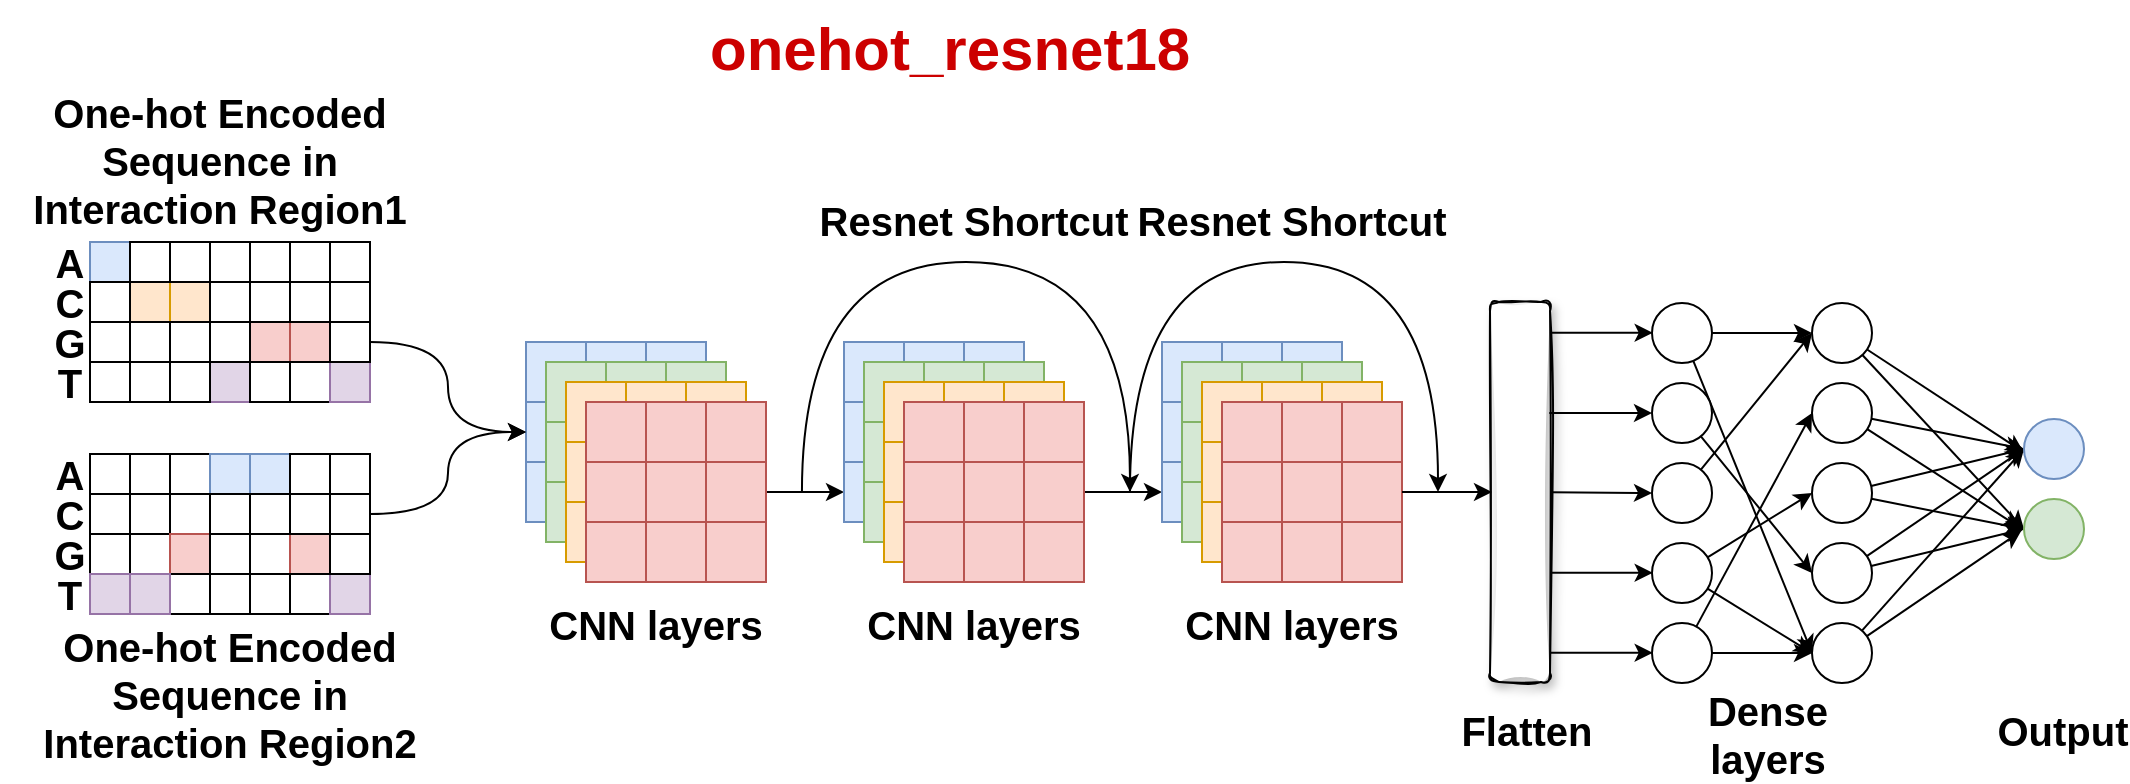 <mxfile version="14.8.5" type="github">
  <diagram id="KxuiyelQ4g_LW83yEsCo" name="Page-1">
    <mxGraphModel dx="2031" dy="1090" grid="1" gridSize="10" guides="1" tooltips="1" connect="1" arrows="1" fold="1" page="1" pageScale="1" pageWidth="4681" pageHeight="3300" math="0" shadow="0">
      <root>
        <mxCell id="0" />
        <mxCell id="1" parent="0" />
        <mxCell id="kqRgGIrwKwdqKhj7u-J3-432" value="&lt;div style=&quot;font-size: 20px;&quot;&gt;CNN layers&lt;/div&gt;" style="text;html=1;strokeColor=none;fillColor=none;align=center;verticalAlign=middle;whiteSpace=wrap;rounded=0;fontStyle=1;fontSize=20;" vertex="1" parent="1">
          <mxGeometry x="387.5" y="671.5" width="250" height="20" as="geometry" />
        </mxCell>
        <mxCell id="kqRgGIrwKwdqKhj7u-J3-433" value="" style="whiteSpace=wrap;html=1;aspect=fixed;fillColor=#dae8fc;strokeColor=#6c8ebf;fontStyle=1;fontSize=20;" vertex="1" parent="1">
          <mxGeometry x="448" y="541" width="30" height="30" as="geometry" />
        </mxCell>
        <mxCell id="kqRgGIrwKwdqKhj7u-J3-434" value="" style="whiteSpace=wrap;html=1;aspect=fixed;fillColor=#dae8fc;strokeColor=#6c8ebf;fontStyle=1;fontSize=20;" vertex="1" parent="1">
          <mxGeometry x="478" y="541" width="30" height="30" as="geometry" />
        </mxCell>
        <mxCell id="kqRgGIrwKwdqKhj7u-J3-435" value="" style="whiteSpace=wrap;html=1;aspect=fixed;fillColor=#dae8fc;strokeColor=#6c8ebf;fontStyle=1;fontSize=20;" vertex="1" parent="1">
          <mxGeometry x="508" y="541" width="30" height="30" as="geometry" />
        </mxCell>
        <mxCell id="kqRgGIrwKwdqKhj7u-J3-436" value="" style="whiteSpace=wrap;html=1;aspect=fixed;fillColor=#dae8fc;strokeColor=#6c8ebf;fontStyle=1;fontSize=20;" vertex="1" parent="1">
          <mxGeometry x="448" y="571" width="30" height="30" as="geometry" />
        </mxCell>
        <mxCell id="kqRgGIrwKwdqKhj7u-J3-437" value="" style="whiteSpace=wrap;html=1;aspect=fixed;fillColor=#dae8fc;strokeColor=#6c8ebf;fontStyle=1;fontSize=20;" vertex="1" parent="1">
          <mxGeometry x="478" y="571" width="30" height="30" as="geometry" />
        </mxCell>
        <mxCell id="kqRgGIrwKwdqKhj7u-J3-438" value="" style="whiteSpace=wrap;html=1;aspect=fixed;fillColor=#dae8fc;strokeColor=#6c8ebf;fontStyle=1;fontSize=20;" vertex="1" parent="1">
          <mxGeometry x="508" y="571" width="30" height="30" as="geometry" />
        </mxCell>
        <mxCell id="kqRgGIrwKwdqKhj7u-J3-439" value="" style="whiteSpace=wrap;html=1;aspect=fixed;fillColor=#dae8fc;strokeColor=#6c8ebf;fontStyle=1;fontSize=20;" vertex="1" parent="1">
          <mxGeometry x="448" y="601" width="30" height="30" as="geometry" />
        </mxCell>
        <mxCell id="kqRgGIrwKwdqKhj7u-J3-440" value="" style="whiteSpace=wrap;html=1;aspect=fixed;fillColor=#dae8fc;strokeColor=#6c8ebf;fontStyle=1;fontSize=20;" vertex="1" parent="1">
          <mxGeometry x="478" y="601" width="30" height="30" as="geometry" />
        </mxCell>
        <mxCell id="kqRgGIrwKwdqKhj7u-J3-441" value="" style="whiteSpace=wrap;html=1;aspect=fixed;fillColor=#dae8fc;strokeColor=#6c8ebf;fontStyle=1;fontSize=20;" vertex="1" parent="1">
          <mxGeometry x="508" y="601" width="30" height="30" as="geometry" />
        </mxCell>
        <mxCell id="kqRgGIrwKwdqKhj7u-J3-442" value="" style="whiteSpace=wrap;html=1;aspect=fixed;fillColor=#d5e8d4;strokeColor=#82b366;fontStyle=1;fontSize=20;" vertex="1" parent="1">
          <mxGeometry x="458" y="551" width="30" height="30" as="geometry" />
        </mxCell>
        <mxCell id="kqRgGIrwKwdqKhj7u-J3-443" value="" style="whiteSpace=wrap;html=1;aspect=fixed;fillColor=#d5e8d4;strokeColor=#82b366;fontStyle=1;fontSize=20;" vertex="1" parent="1">
          <mxGeometry x="488" y="551" width="30" height="30" as="geometry" />
        </mxCell>
        <mxCell id="kqRgGIrwKwdqKhj7u-J3-444" value="" style="whiteSpace=wrap;html=1;aspect=fixed;fillColor=#d5e8d4;strokeColor=#82b366;fontStyle=1;fontSize=20;" vertex="1" parent="1">
          <mxGeometry x="518" y="551" width="30" height="30" as="geometry" />
        </mxCell>
        <mxCell id="kqRgGIrwKwdqKhj7u-J3-445" value="" style="whiteSpace=wrap;html=1;aspect=fixed;fillColor=#d5e8d4;strokeColor=#82b366;fontStyle=1;fontSize=20;" vertex="1" parent="1">
          <mxGeometry x="458" y="581" width="30" height="30" as="geometry" />
        </mxCell>
        <mxCell id="kqRgGIrwKwdqKhj7u-J3-446" value="" style="whiteSpace=wrap;html=1;aspect=fixed;fillColor=#d5e8d4;strokeColor=#82b366;fontStyle=1;fontSize=20;" vertex="1" parent="1">
          <mxGeometry x="488" y="581" width="30" height="30" as="geometry" />
        </mxCell>
        <mxCell id="kqRgGIrwKwdqKhj7u-J3-447" value="" style="whiteSpace=wrap;html=1;aspect=fixed;fillColor=#d5e8d4;strokeColor=#82b366;fontStyle=1;fontSize=20;" vertex="1" parent="1">
          <mxGeometry x="518" y="581" width="30" height="30" as="geometry" />
        </mxCell>
        <mxCell id="kqRgGIrwKwdqKhj7u-J3-448" value="" style="whiteSpace=wrap;html=1;aspect=fixed;fillColor=#d5e8d4;strokeColor=#82b366;fontStyle=1;fontSize=20;" vertex="1" parent="1">
          <mxGeometry x="458" y="611" width="30" height="30" as="geometry" />
        </mxCell>
        <mxCell id="kqRgGIrwKwdqKhj7u-J3-449" value="" style="whiteSpace=wrap;html=1;aspect=fixed;fillColor=#d5e8d4;strokeColor=#82b366;fontStyle=1;fontSize=20;" vertex="1" parent="1">
          <mxGeometry x="488" y="611" width="30" height="30" as="geometry" />
        </mxCell>
        <mxCell id="kqRgGIrwKwdqKhj7u-J3-450" value="" style="whiteSpace=wrap;html=1;aspect=fixed;fillColor=#d5e8d4;strokeColor=#82b366;fontStyle=1;fontSize=20;" vertex="1" parent="1">
          <mxGeometry x="518" y="611" width="30" height="30" as="geometry" />
        </mxCell>
        <mxCell id="kqRgGIrwKwdqKhj7u-J3-451" value="" style="whiteSpace=wrap;html=1;aspect=fixed;fillColor=#ffe6cc;strokeColor=#d79b00;fontStyle=1;fontSize=20;" vertex="1" parent="1">
          <mxGeometry x="468" y="561" width="30" height="30" as="geometry" />
        </mxCell>
        <mxCell id="kqRgGIrwKwdqKhj7u-J3-452" value="" style="whiteSpace=wrap;html=1;aspect=fixed;fillColor=#ffe6cc;strokeColor=#d79b00;fontStyle=1;fontSize=20;" vertex="1" parent="1">
          <mxGeometry x="498" y="561" width="30" height="30" as="geometry" />
        </mxCell>
        <mxCell id="kqRgGIrwKwdqKhj7u-J3-453" value="" style="whiteSpace=wrap;html=1;aspect=fixed;fillColor=#ffe6cc;strokeColor=#d79b00;fontStyle=1;fontSize=20;" vertex="1" parent="1">
          <mxGeometry x="528" y="561" width="30" height="30" as="geometry" />
        </mxCell>
        <mxCell id="kqRgGIrwKwdqKhj7u-J3-454" value="" style="whiteSpace=wrap;html=1;aspect=fixed;fillColor=#ffe6cc;strokeColor=#d79b00;fontStyle=1;fontSize=20;" vertex="1" parent="1">
          <mxGeometry x="468" y="591" width="30" height="30" as="geometry" />
        </mxCell>
        <mxCell id="kqRgGIrwKwdqKhj7u-J3-455" value="" style="whiteSpace=wrap;html=1;aspect=fixed;fillColor=#ffe6cc;strokeColor=#d79b00;fontStyle=1;fontSize=20;" vertex="1" parent="1">
          <mxGeometry x="498" y="591" width="30" height="30" as="geometry" />
        </mxCell>
        <mxCell id="kqRgGIrwKwdqKhj7u-J3-456" value="" style="whiteSpace=wrap;html=1;aspect=fixed;fillColor=#ffe6cc;strokeColor=#d79b00;fontStyle=1;fontSize=20;" vertex="1" parent="1">
          <mxGeometry x="528" y="591" width="30" height="30" as="geometry" />
        </mxCell>
        <mxCell id="kqRgGIrwKwdqKhj7u-J3-457" value="" style="whiteSpace=wrap;html=1;aspect=fixed;fillColor=#ffe6cc;strokeColor=#d79b00;fontStyle=1;fontSize=20;" vertex="1" parent="1">
          <mxGeometry x="468" y="621" width="30" height="30" as="geometry" />
        </mxCell>
        <mxCell id="kqRgGIrwKwdqKhj7u-J3-458" value="" style="whiteSpace=wrap;html=1;aspect=fixed;fillColor=#ffe6cc;strokeColor=#d79b00;fontStyle=1;fontSize=20;" vertex="1" parent="1">
          <mxGeometry x="498" y="621" width="30" height="30" as="geometry" />
        </mxCell>
        <mxCell id="kqRgGIrwKwdqKhj7u-J3-459" value="" style="whiteSpace=wrap;html=1;aspect=fixed;fillColor=#ffe6cc;strokeColor=#d79b00;fontStyle=1;fontSize=20;" vertex="1" parent="1">
          <mxGeometry x="528" y="621" width="30" height="30" as="geometry" />
        </mxCell>
        <mxCell id="kqRgGIrwKwdqKhj7u-J3-460" value="" style="whiteSpace=wrap;html=1;aspect=fixed;fillColor=#f8cecc;strokeColor=#b85450;fontStyle=1;fontSize=20;" vertex="1" parent="1">
          <mxGeometry x="478" y="571" width="30" height="30" as="geometry" />
        </mxCell>
        <mxCell id="kqRgGIrwKwdqKhj7u-J3-461" value="" style="whiteSpace=wrap;html=1;aspect=fixed;fillColor=#f8cecc;strokeColor=#b85450;fontStyle=1;fontSize=20;" vertex="1" parent="1">
          <mxGeometry x="508" y="571" width="30" height="30" as="geometry" />
        </mxCell>
        <mxCell id="kqRgGIrwKwdqKhj7u-J3-462" value="" style="whiteSpace=wrap;html=1;aspect=fixed;fillColor=#f8cecc;strokeColor=#b85450;fontStyle=1;fontSize=20;" vertex="1" parent="1">
          <mxGeometry x="538" y="571" width="30" height="30" as="geometry" />
        </mxCell>
        <mxCell id="kqRgGIrwKwdqKhj7u-J3-463" value="" style="whiteSpace=wrap;html=1;aspect=fixed;fillColor=#f8cecc;strokeColor=#b85450;fontStyle=1;fontSize=20;" vertex="1" parent="1">
          <mxGeometry x="478" y="601" width="30" height="30" as="geometry" />
        </mxCell>
        <mxCell id="kqRgGIrwKwdqKhj7u-J3-464" value="" style="whiteSpace=wrap;html=1;aspect=fixed;fillColor=#f8cecc;strokeColor=#b85450;fontStyle=1;fontSize=20;" vertex="1" parent="1">
          <mxGeometry x="508" y="601" width="30" height="30" as="geometry" />
        </mxCell>
        <mxCell id="kqRgGIrwKwdqKhj7u-J3-543" style="edgeStyle=orthogonalEdgeStyle;curved=1;rounded=0;orthogonalLoop=1;jettySize=auto;html=1;entryX=0;entryY=0.5;entryDx=0;entryDy=0;fontStyle=1;fontSize=20;" edge="1" parent="1" source="kqRgGIrwKwdqKhj7u-J3-465" target="kqRgGIrwKwdqKhj7u-J3-476">
          <mxGeometry relative="1" as="geometry" />
        </mxCell>
        <mxCell id="kqRgGIrwKwdqKhj7u-J3-465" value="" style="whiteSpace=wrap;html=1;aspect=fixed;fillColor=#f8cecc;strokeColor=#b85450;fontStyle=1;fontSize=20;" vertex="1" parent="1">
          <mxGeometry x="538" y="601" width="30" height="30" as="geometry" />
        </mxCell>
        <mxCell id="kqRgGIrwKwdqKhj7u-J3-466" value="" style="whiteSpace=wrap;html=1;aspect=fixed;fillColor=#f8cecc;strokeColor=#b85450;fontStyle=1;fontSize=20;" vertex="1" parent="1">
          <mxGeometry x="478" y="631" width="30" height="30" as="geometry" />
        </mxCell>
        <mxCell id="kqRgGIrwKwdqKhj7u-J3-467" value="" style="whiteSpace=wrap;html=1;aspect=fixed;fillColor=#f8cecc;strokeColor=#b85450;fontStyle=1;fontSize=20;" vertex="1" parent="1">
          <mxGeometry x="508" y="631" width="30" height="30" as="geometry" />
        </mxCell>
        <mxCell id="kqRgGIrwKwdqKhj7u-J3-468" value="" style="whiteSpace=wrap;html=1;aspect=fixed;fillColor=#f8cecc;strokeColor=#b85450;fontStyle=1;fontSize=20;" vertex="1" parent="1">
          <mxGeometry x="538" y="631" width="30" height="30" as="geometry" />
        </mxCell>
        <mxCell id="kqRgGIrwKwdqKhj7u-J3-469" value="&lt;div style=&quot;font-size: 20px;&quot;&gt;CNN layers&lt;/div&gt;" style="text;html=1;strokeColor=none;fillColor=none;align=center;verticalAlign=middle;whiteSpace=wrap;rounded=0;fontStyle=1;fontSize=20;" vertex="1" parent="1">
          <mxGeometry x="546.5" y="671.5" width="250" height="20" as="geometry" />
        </mxCell>
        <mxCell id="kqRgGIrwKwdqKhj7u-J3-470" value="" style="whiteSpace=wrap;html=1;aspect=fixed;fillColor=#dae8fc;strokeColor=#6c8ebf;fontStyle=1;fontSize=20;" vertex="1" parent="1">
          <mxGeometry x="607" y="541" width="30" height="30" as="geometry" />
        </mxCell>
        <mxCell id="kqRgGIrwKwdqKhj7u-J3-471" value="" style="whiteSpace=wrap;html=1;aspect=fixed;fillColor=#dae8fc;strokeColor=#6c8ebf;fontStyle=1;fontSize=20;" vertex="1" parent="1">
          <mxGeometry x="637" y="541" width="30" height="30" as="geometry" />
        </mxCell>
        <mxCell id="kqRgGIrwKwdqKhj7u-J3-472" value="" style="whiteSpace=wrap;html=1;aspect=fixed;fillColor=#dae8fc;strokeColor=#6c8ebf;fontStyle=1;fontSize=20;" vertex="1" parent="1">
          <mxGeometry x="667" y="541" width="30" height="30" as="geometry" />
        </mxCell>
        <mxCell id="kqRgGIrwKwdqKhj7u-J3-473" value="" style="whiteSpace=wrap;html=1;aspect=fixed;fillColor=#dae8fc;strokeColor=#6c8ebf;fontStyle=1;fontSize=20;" vertex="1" parent="1">
          <mxGeometry x="607" y="571" width="30" height="30" as="geometry" />
        </mxCell>
        <mxCell id="kqRgGIrwKwdqKhj7u-J3-474" value="" style="whiteSpace=wrap;html=1;aspect=fixed;fillColor=#dae8fc;strokeColor=#6c8ebf;fontStyle=1;fontSize=20;" vertex="1" parent="1">
          <mxGeometry x="637" y="571" width="30" height="30" as="geometry" />
        </mxCell>
        <mxCell id="kqRgGIrwKwdqKhj7u-J3-475" value="" style="whiteSpace=wrap;html=1;aspect=fixed;fillColor=#dae8fc;strokeColor=#6c8ebf;fontStyle=1;fontSize=20;" vertex="1" parent="1">
          <mxGeometry x="667" y="571" width="30" height="30" as="geometry" />
        </mxCell>
        <mxCell id="kqRgGIrwKwdqKhj7u-J3-476" value="" style="whiteSpace=wrap;html=1;aspect=fixed;fillColor=#dae8fc;strokeColor=#6c8ebf;fontStyle=1;fontSize=20;" vertex="1" parent="1">
          <mxGeometry x="607" y="601" width="30" height="30" as="geometry" />
        </mxCell>
        <mxCell id="kqRgGIrwKwdqKhj7u-J3-477" value="" style="whiteSpace=wrap;html=1;aspect=fixed;fillColor=#dae8fc;strokeColor=#6c8ebf;fontStyle=1;fontSize=20;" vertex="1" parent="1">
          <mxGeometry x="637" y="601" width="30" height="30" as="geometry" />
        </mxCell>
        <mxCell id="kqRgGIrwKwdqKhj7u-J3-478" value="" style="whiteSpace=wrap;html=1;aspect=fixed;fillColor=#dae8fc;strokeColor=#6c8ebf;fontStyle=1;fontSize=20;" vertex="1" parent="1">
          <mxGeometry x="667" y="601" width="30" height="30" as="geometry" />
        </mxCell>
        <mxCell id="kqRgGIrwKwdqKhj7u-J3-479" value="" style="whiteSpace=wrap;html=1;aspect=fixed;fillColor=#d5e8d4;strokeColor=#82b366;fontStyle=1;fontSize=20;" vertex="1" parent="1">
          <mxGeometry x="617" y="551" width="30" height="30" as="geometry" />
        </mxCell>
        <mxCell id="kqRgGIrwKwdqKhj7u-J3-480" value="" style="whiteSpace=wrap;html=1;aspect=fixed;fillColor=#d5e8d4;strokeColor=#82b366;fontStyle=1;fontSize=20;" vertex="1" parent="1">
          <mxGeometry x="647" y="551" width="30" height="30" as="geometry" />
        </mxCell>
        <mxCell id="kqRgGIrwKwdqKhj7u-J3-481" value="" style="whiteSpace=wrap;html=1;aspect=fixed;fillColor=#d5e8d4;strokeColor=#82b366;fontStyle=1;fontSize=20;" vertex="1" parent="1">
          <mxGeometry x="677" y="551" width="30" height="30" as="geometry" />
        </mxCell>
        <mxCell id="kqRgGIrwKwdqKhj7u-J3-482" value="" style="whiteSpace=wrap;html=1;aspect=fixed;fillColor=#d5e8d4;strokeColor=#82b366;fontStyle=1;fontSize=20;" vertex="1" parent="1">
          <mxGeometry x="617" y="581" width="30" height="30" as="geometry" />
        </mxCell>
        <mxCell id="kqRgGIrwKwdqKhj7u-J3-483" value="" style="whiteSpace=wrap;html=1;aspect=fixed;fillColor=#d5e8d4;strokeColor=#82b366;fontStyle=1;fontSize=20;" vertex="1" parent="1">
          <mxGeometry x="647" y="581" width="30" height="30" as="geometry" />
        </mxCell>
        <mxCell id="kqRgGIrwKwdqKhj7u-J3-484" value="" style="whiteSpace=wrap;html=1;aspect=fixed;fillColor=#d5e8d4;strokeColor=#82b366;fontStyle=1;fontSize=20;" vertex="1" parent="1">
          <mxGeometry x="677" y="581" width="30" height="30" as="geometry" />
        </mxCell>
        <mxCell id="kqRgGIrwKwdqKhj7u-J3-485" value="" style="whiteSpace=wrap;html=1;aspect=fixed;fillColor=#d5e8d4;strokeColor=#82b366;fontStyle=1;fontSize=20;" vertex="1" parent="1">
          <mxGeometry x="617" y="611" width="30" height="30" as="geometry" />
        </mxCell>
        <mxCell id="kqRgGIrwKwdqKhj7u-J3-486" value="" style="whiteSpace=wrap;html=1;aspect=fixed;fillColor=#d5e8d4;strokeColor=#82b366;fontStyle=1;fontSize=20;" vertex="1" parent="1">
          <mxGeometry x="647" y="611" width="30" height="30" as="geometry" />
        </mxCell>
        <mxCell id="kqRgGIrwKwdqKhj7u-J3-487" value="" style="whiteSpace=wrap;html=1;aspect=fixed;fillColor=#d5e8d4;strokeColor=#82b366;fontStyle=1;fontSize=20;" vertex="1" parent="1">
          <mxGeometry x="677" y="611" width="30" height="30" as="geometry" />
        </mxCell>
        <mxCell id="kqRgGIrwKwdqKhj7u-J3-488" value="" style="whiteSpace=wrap;html=1;aspect=fixed;fillColor=#ffe6cc;strokeColor=#d79b00;fontStyle=1;fontSize=20;" vertex="1" parent="1">
          <mxGeometry x="627" y="561" width="30" height="30" as="geometry" />
        </mxCell>
        <mxCell id="kqRgGIrwKwdqKhj7u-J3-489" value="" style="whiteSpace=wrap;html=1;aspect=fixed;fillColor=#ffe6cc;strokeColor=#d79b00;fontStyle=1;fontSize=20;" vertex="1" parent="1">
          <mxGeometry x="657" y="561" width="30" height="30" as="geometry" />
        </mxCell>
        <mxCell id="kqRgGIrwKwdqKhj7u-J3-490" value="" style="whiteSpace=wrap;html=1;aspect=fixed;fillColor=#ffe6cc;strokeColor=#d79b00;fontStyle=1;fontSize=20;" vertex="1" parent="1">
          <mxGeometry x="687" y="561" width="30" height="30" as="geometry" />
        </mxCell>
        <mxCell id="kqRgGIrwKwdqKhj7u-J3-491" value="" style="whiteSpace=wrap;html=1;aspect=fixed;fillColor=#ffe6cc;strokeColor=#d79b00;fontStyle=1;fontSize=20;" vertex="1" parent="1">
          <mxGeometry x="627" y="591" width="30" height="30" as="geometry" />
        </mxCell>
        <mxCell id="kqRgGIrwKwdqKhj7u-J3-492" value="" style="whiteSpace=wrap;html=1;aspect=fixed;fillColor=#ffe6cc;strokeColor=#d79b00;fontStyle=1;fontSize=20;" vertex="1" parent="1">
          <mxGeometry x="657" y="591" width="30" height="30" as="geometry" />
        </mxCell>
        <mxCell id="kqRgGIrwKwdqKhj7u-J3-493" value="" style="whiteSpace=wrap;html=1;aspect=fixed;fillColor=#ffe6cc;strokeColor=#d79b00;fontStyle=1;fontSize=20;" vertex="1" parent="1">
          <mxGeometry x="687" y="591" width="30" height="30" as="geometry" />
        </mxCell>
        <mxCell id="kqRgGIrwKwdqKhj7u-J3-494" value="" style="whiteSpace=wrap;html=1;aspect=fixed;fillColor=#ffe6cc;strokeColor=#d79b00;fontStyle=1;fontSize=20;" vertex="1" parent="1">
          <mxGeometry x="627" y="621" width="30" height="30" as="geometry" />
        </mxCell>
        <mxCell id="kqRgGIrwKwdqKhj7u-J3-495" value="" style="whiteSpace=wrap;html=1;aspect=fixed;fillColor=#ffe6cc;strokeColor=#d79b00;fontStyle=1;fontSize=20;" vertex="1" parent="1">
          <mxGeometry x="657" y="621" width="30" height="30" as="geometry" />
        </mxCell>
        <mxCell id="kqRgGIrwKwdqKhj7u-J3-496" value="" style="whiteSpace=wrap;html=1;aspect=fixed;fillColor=#ffe6cc;strokeColor=#d79b00;fontStyle=1;fontSize=20;" vertex="1" parent="1">
          <mxGeometry x="687" y="621" width="30" height="30" as="geometry" />
        </mxCell>
        <mxCell id="kqRgGIrwKwdqKhj7u-J3-497" value="" style="whiteSpace=wrap;html=1;aspect=fixed;fillColor=#f8cecc;strokeColor=#b85450;fontStyle=1;fontSize=20;" vertex="1" parent="1">
          <mxGeometry x="637" y="571" width="30" height="30" as="geometry" />
        </mxCell>
        <mxCell id="kqRgGIrwKwdqKhj7u-J3-498" value="" style="whiteSpace=wrap;html=1;aspect=fixed;fillColor=#f8cecc;strokeColor=#b85450;fontStyle=1;fontSize=20;" vertex="1" parent="1">
          <mxGeometry x="667" y="571" width="30" height="30" as="geometry" />
        </mxCell>
        <mxCell id="kqRgGIrwKwdqKhj7u-J3-499" value="" style="whiteSpace=wrap;html=1;aspect=fixed;fillColor=#f8cecc;strokeColor=#b85450;fontStyle=1;fontSize=20;" vertex="1" parent="1">
          <mxGeometry x="697" y="571" width="30" height="30" as="geometry" />
        </mxCell>
        <mxCell id="kqRgGIrwKwdqKhj7u-J3-500" value="" style="whiteSpace=wrap;html=1;aspect=fixed;fillColor=#f8cecc;strokeColor=#b85450;fontStyle=1;fontSize=20;" vertex="1" parent="1">
          <mxGeometry x="637" y="601" width="30" height="30" as="geometry" />
        </mxCell>
        <mxCell id="kqRgGIrwKwdqKhj7u-J3-501" value="" style="whiteSpace=wrap;html=1;aspect=fixed;fillColor=#f8cecc;strokeColor=#b85450;fontStyle=1;fontSize=20;" vertex="1" parent="1">
          <mxGeometry x="667" y="601" width="30" height="30" as="geometry" />
        </mxCell>
        <mxCell id="kqRgGIrwKwdqKhj7u-J3-544" style="edgeStyle=orthogonalEdgeStyle;curved=1;rounded=0;orthogonalLoop=1;jettySize=auto;html=1;entryX=0;entryY=0.5;entryDx=0;entryDy=0;fontStyle=1;fontSize=20;" edge="1" parent="1" source="kqRgGIrwKwdqKhj7u-J3-502" target="kqRgGIrwKwdqKhj7u-J3-513">
          <mxGeometry relative="1" as="geometry" />
        </mxCell>
        <mxCell id="kqRgGIrwKwdqKhj7u-J3-502" value="" style="whiteSpace=wrap;html=1;aspect=fixed;fillColor=#f8cecc;strokeColor=#b85450;fontStyle=1;fontSize=20;" vertex="1" parent="1">
          <mxGeometry x="697" y="601" width="30" height="30" as="geometry" />
        </mxCell>
        <mxCell id="kqRgGIrwKwdqKhj7u-J3-503" value="" style="whiteSpace=wrap;html=1;aspect=fixed;fillColor=#f8cecc;strokeColor=#b85450;fontStyle=1;fontSize=20;" vertex="1" parent="1">
          <mxGeometry x="637" y="631" width="30" height="30" as="geometry" />
        </mxCell>
        <mxCell id="kqRgGIrwKwdqKhj7u-J3-504" value="" style="whiteSpace=wrap;html=1;aspect=fixed;fillColor=#f8cecc;strokeColor=#b85450;fontStyle=1;fontSize=20;" vertex="1" parent="1">
          <mxGeometry x="667" y="631" width="30" height="30" as="geometry" />
        </mxCell>
        <mxCell id="kqRgGIrwKwdqKhj7u-J3-505" value="" style="whiteSpace=wrap;html=1;aspect=fixed;fillColor=#f8cecc;strokeColor=#b85450;fontStyle=1;fontSize=20;" vertex="1" parent="1">
          <mxGeometry x="697" y="631" width="30" height="30" as="geometry" />
        </mxCell>
        <mxCell id="kqRgGIrwKwdqKhj7u-J3-506" value="&lt;div style=&quot;font-size: 20px;&quot;&gt;CNN layers&lt;/div&gt;" style="text;html=1;strokeColor=none;fillColor=none;align=center;verticalAlign=middle;whiteSpace=wrap;rounded=0;fontStyle=1;fontSize=20;" vertex="1" parent="1">
          <mxGeometry x="705.5" y="671.5" width="250" height="20" as="geometry" />
        </mxCell>
        <mxCell id="kqRgGIrwKwdqKhj7u-J3-507" value="" style="whiteSpace=wrap;html=1;aspect=fixed;fillColor=#dae8fc;strokeColor=#6c8ebf;fontStyle=1;fontSize=20;" vertex="1" parent="1">
          <mxGeometry x="766" y="541" width="30" height="30" as="geometry" />
        </mxCell>
        <mxCell id="kqRgGIrwKwdqKhj7u-J3-508" value="" style="whiteSpace=wrap;html=1;aspect=fixed;fillColor=#dae8fc;strokeColor=#6c8ebf;fontStyle=1;fontSize=20;" vertex="1" parent="1">
          <mxGeometry x="796" y="541" width="30" height="30" as="geometry" />
        </mxCell>
        <mxCell id="kqRgGIrwKwdqKhj7u-J3-509" value="" style="whiteSpace=wrap;html=1;aspect=fixed;fillColor=#dae8fc;strokeColor=#6c8ebf;fontStyle=1;fontSize=20;" vertex="1" parent="1">
          <mxGeometry x="826" y="541" width="30" height="30" as="geometry" />
        </mxCell>
        <mxCell id="kqRgGIrwKwdqKhj7u-J3-510" value="" style="whiteSpace=wrap;html=1;aspect=fixed;fillColor=#dae8fc;strokeColor=#6c8ebf;fontStyle=1;fontSize=20;" vertex="1" parent="1">
          <mxGeometry x="766" y="571" width="30" height="30" as="geometry" />
        </mxCell>
        <mxCell id="kqRgGIrwKwdqKhj7u-J3-511" value="" style="whiteSpace=wrap;html=1;aspect=fixed;fillColor=#dae8fc;strokeColor=#6c8ebf;fontStyle=1;fontSize=20;" vertex="1" parent="1">
          <mxGeometry x="796" y="571" width="30" height="30" as="geometry" />
        </mxCell>
        <mxCell id="kqRgGIrwKwdqKhj7u-J3-512" value="" style="whiteSpace=wrap;html=1;aspect=fixed;fillColor=#dae8fc;strokeColor=#6c8ebf;fontStyle=1;fontSize=20;" vertex="1" parent="1">
          <mxGeometry x="826" y="571" width="30" height="30" as="geometry" />
        </mxCell>
        <mxCell id="kqRgGIrwKwdqKhj7u-J3-513" value="" style="whiteSpace=wrap;html=1;aspect=fixed;fillColor=#dae8fc;strokeColor=#6c8ebf;fontStyle=1;fontSize=20;" vertex="1" parent="1">
          <mxGeometry x="766" y="601" width="30" height="30" as="geometry" />
        </mxCell>
        <mxCell id="kqRgGIrwKwdqKhj7u-J3-514" value="" style="whiteSpace=wrap;html=1;aspect=fixed;fillColor=#dae8fc;strokeColor=#6c8ebf;fontStyle=1;fontSize=20;" vertex="1" parent="1">
          <mxGeometry x="796" y="601" width="30" height="30" as="geometry" />
        </mxCell>
        <mxCell id="kqRgGIrwKwdqKhj7u-J3-515" value="" style="whiteSpace=wrap;html=1;aspect=fixed;fillColor=#dae8fc;strokeColor=#6c8ebf;fontStyle=1;fontSize=20;" vertex="1" parent="1">
          <mxGeometry x="826" y="601" width="30" height="30" as="geometry" />
        </mxCell>
        <mxCell id="kqRgGIrwKwdqKhj7u-J3-516" value="" style="whiteSpace=wrap;html=1;aspect=fixed;fillColor=#d5e8d4;strokeColor=#82b366;fontStyle=1;fontSize=20;" vertex="1" parent="1">
          <mxGeometry x="776" y="551" width="30" height="30" as="geometry" />
        </mxCell>
        <mxCell id="kqRgGIrwKwdqKhj7u-J3-517" value="" style="whiteSpace=wrap;html=1;aspect=fixed;fillColor=#d5e8d4;strokeColor=#82b366;fontStyle=1;fontSize=20;" vertex="1" parent="1">
          <mxGeometry x="806" y="551" width="30" height="30" as="geometry" />
        </mxCell>
        <mxCell id="kqRgGIrwKwdqKhj7u-J3-518" value="" style="whiteSpace=wrap;html=1;aspect=fixed;fillColor=#d5e8d4;strokeColor=#82b366;fontStyle=1;fontSize=20;" vertex="1" parent="1">
          <mxGeometry x="836" y="551" width="30" height="30" as="geometry" />
        </mxCell>
        <mxCell id="kqRgGIrwKwdqKhj7u-J3-519" value="" style="whiteSpace=wrap;html=1;aspect=fixed;fillColor=#d5e8d4;strokeColor=#82b366;fontStyle=1;fontSize=20;" vertex="1" parent="1">
          <mxGeometry x="776" y="581" width="30" height="30" as="geometry" />
        </mxCell>
        <mxCell id="kqRgGIrwKwdqKhj7u-J3-520" value="" style="whiteSpace=wrap;html=1;aspect=fixed;fillColor=#d5e8d4;strokeColor=#82b366;fontStyle=1;fontSize=20;" vertex="1" parent="1">
          <mxGeometry x="806" y="581" width="30" height="30" as="geometry" />
        </mxCell>
        <mxCell id="kqRgGIrwKwdqKhj7u-J3-521" value="" style="whiteSpace=wrap;html=1;aspect=fixed;fillColor=#d5e8d4;strokeColor=#82b366;fontStyle=1;fontSize=20;" vertex="1" parent="1">
          <mxGeometry x="836" y="581" width="30" height="30" as="geometry" />
        </mxCell>
        <mxCell id="kqRgGIrwKwdqKhj7u-J3-522" value="" style="whiteSpace=wrap;html=1;aspect=fixed;fillColor=#d5e8d4;strokeColor=#82b366;fontStyle=1;fontSize=20;" vertex="1" parent="1">
          <mxGeometry x="776" y="611" width="30" height="30" as="geometry" />
        </mxCell>
        <mxCell id="kqRgGIrwKwdqKhj7u-J3-523" value="" style="whiteSpace=wrap;html=1;aspect=fixed;fillColor=#d5e8d4;strokeColor=#82b366;fontStyle=1;fontSize=20;" vertex="1" parent="1">
          <mxGeometry x="806" y="611" width="30" height="30" as="geometry" />
        </mxCell>
        <mxCell id="kqRgGIrwKwdqKhj7u-J3-524" value="" style="whiteSpace=wrap;html=1;aspect=fixed;fillColor=#d5e8d4;strokeColor=#82b366;fontStyle=1;fontSize=20;" vertex="1" parent="1">
          <mxGeometry x="836" y="611" width="30" height="30" as="geometry" />
        </mxCell>
        <mxCell id="kqRgGIrwKwdqKhj7u-J3-525" value="" style="whiteSpace=wrap;html=1;aspect=fixed;fillColor=#ffe6cc;strokeColor=#d79b00;fontStyle=1;fontSize=20;" vertex="1" parent="1">
          <mxGeometry x="786" y="561" width="30" height="30" as="geometry" />
        </mxCell>
        <mxCell id="kqRgGIrwKwdqKhj7u-J3-526" value="" style="whiteSpace=wrap;html=1;aspect=fixed;fillColor=#ffe6cc;strokeColor=#d79b00;fontStyle=1;fontSize=20;" vertex="1" parent="1">
          <mxGeometry x="816" y="561" width="30" height="30" as="geometry" />
        </mxCell>
        <mxCell id="kqRgGIrwKwdqKhj7u-J3-527" value="" style="whiteSpace=wrap;html=1;aspect=fixed;fillColor=#ffe6cc;strokeColor=#d79b00;fontStyle=1;fontSize=20;" vertex="1" parent="1">
          <mxGeometry x="846" y="561" width="30" height="30" as="geometry" />
        </mxCell>
        <mxCell id="kqRgGIrwKwdqKhj7u-J3-528" value="" style="whiteSpace=wrap;html=1;aspect=fixed;fillColor=#ffe6cc;strokeColor=#d79b00;fontStyle=1;fontSize=20;" vertex="1" parent="1">
          <mxGeometry x="786" y="591" width="30" height="30" as="geometry" />
        </mxCell>
        <mxCell id="kqRgGIrwKwdqKhj7u-J3-529" value="" style="whiteSpace=wrap;html=1;aspect=fixed;fillColor=#ffe6cc;strokeColor=#d79b00;fontStyle=1;fontSize=20;" vertex="1" parent="1">
          <mxGeometry x="816" y="591" width="30" height="30" as="geometry" />
        </mxCell>
        <mxCell id="kqRgGIrwKwdqKhj7u-J3-530" value="" style="whiteSpace=wrap;html=1;aspect=fixed;fillColor=#ffe6cc;strokeColor=#d79b00;fontStyle=1;fontSize=20;" vertex="1" parent="1">
          <mxGeometry x="846" y="591" width="30" height="30" as="geometry" />
        </mxCell>
        <mxCell id="kqRgGIrwKwdqKhj7u-J3-531" value="" style="whiteSpace=wrap;html=1;aspect=fixed;fillColor=#ffe6cc;strokeColor=#d79b00;fontStyle=1;fontSize=20;" vertex="1" parent="1">
          <mxGeometry x="786" y="621" width="30" height="30" as="geometry" />
        </mxCell>
        <mxCell id="kqRgGIrwKwdqKhj7u-J3-532" value="" style="whiteSpace=wrap;html=1;aspect=fixed;fillColor=#ffe6cc;strokeColor=#d79b00;fontStyle=1;fontSize=20;" vertex="1" parent="1">
          <mxGeometry x="816" y="621" width="30" height="30" as="geometry" />
        </mxCell>
        <mxCell id="kqRgGIrwKwdqKhj7u-J3-533" value="" style="whiteSpace=wrap;html=1;aspect=fixed;fillColor=#ffe6cc;strokeColor=#d79b00;fontStyle=1;fontSize=20;" vertex="1" parent="1">
          <mxGeometry x="846" y="621" width="30" height="30" as="geometry" />
        </mxCell>
        <mxCell id="kqRgGIrwKwdqKhj7u-J3-534" value="" style="whiteSpace=wrap;html=1;aspect=fixed;fillColor=#f8cecc;strokeColor=#b85450;fontStyle=1;fontSize=20;" vertex="1" parent="1">
          <mxGeometry x="796" y="571" width="30" height="30" as="geometry" />
        </mxCell>
        <mxCell id="kqRgGIrwKwdqKhj7u-J3-535" value="" style="whiteSpace=wrap;html=1;aspect=fixed;fillColor=#f8cecc;strokeColor=#b85450;fontStyle=1;fontSize=20;" vertex="1" parent="1">
          <mxGeometry x="826" y="571" width="30" height="30" as="geometry" />
        </mxCell>
        <mxCell id="kqRgGIrwKwdqKhj7u-J3-536" value="" style="whiteSpace=wrap;html=1;aspect=fixed;fillColor=#f8cecc;strokeColor=#b85450;fontStyle=1;fontSize=20;" vertex="1" parent="1">
          <mxGeometry x="856" y="571" width="30" height="30" as="geometry" />
        </mxCell>
        <mxCell id="kqRgGIrwKwdqKhj7u-J3-537" value="" style="whiteSpace=wrap;html=1;aspect=fixed;fillColor=#f8cecc;strokeColor=#b85450;fontStyle=1;fontSize=20;" vertex="1" parent="1">
          <mxGeometry x="796" y="601" width="30" height="30" as="geometry" />
        </mxCell>
        <mxCell id="kqRgGIrwKwdqKhj7u-J3-538" value="" style="whiteSpace=wrap;html=1;aspect=fixed;fillColor=#f8cecc;strokeColor=#b85450;fontStyle=1;fontSize=20;" vertex="1" parent="1">
          <mxGeometry x="826" y="601" width="30" height="30" as="geometry" />
        </mxCell>
        <mxCell id="kqRgGIrwKwdqKhj7u-J3-539" value="" style="whiteSpace=wrap;html=1;aspect=fixed;fillColor=#f8cecc;strokeColor=#b85450;fontStyle=1;fontSize=20;" vertex="1" parent="1">
          <mxGeometry x="856" y="601" width="30" height="30" as="geometry" />
        </mxCell>
        <mxCell id="kqRgGIrwKwdqKhj7u-J3-540" value="" style="whiteSpace=wrap;html=1;aspect=fixed;fillColor=#f8cecc;strokeColor=#b85450;fontStyle=1;fontSize=20;" vertex="1" parent="1">
          <mxGeometry x="796" y="631" width="30" height="30" as="geometry" />
        </mxCell>
        <mxCell id="kqRgGIrwKwdqKhj7u-J3-541" value="" style="whiteSpace=wrap;html=1;aspect=fixed;fillColor=#f8cecc;strokeColor=#b85450;fontStyle=1;fontSize=20;" vertex="1" parent="1">
          <mxGeometry x="826" y="631" width="30" height="30" as="geometry" />
        </mxCell>
        <mxCell id="kqRgGIrwKwdqKhj7u-J3-542" value="" style="whiteSpace=wrap;html=1;aspect=fixed;fillColor=#f8cecc;strokeColor=#b85450;fontStyle=1;fontSize=20;" vertex="1" parent="1">
          <mxGeometry x="856" y="631" width="30" height="30" as="geometry" />
        </mxCell>
        <mxCell id="kqRgGIrwKwdqKhj7u-J3-545" style="edgeStyle=orthogonalEdgeStyle;curved=1;rounded=0;orthogonalLoop=1;jettySize=auto;html=1;fontStyle=1;fontSize=20;" edge="1" parent="1">
          <mxGeometry relative="1" as="geometry">
            <mxPoint x="750" y="616" as="targetPoint" />
            <mxPoint x="585.97" y="615.97" as="sourcePoint" />
            <Array as="points">
              <mxPoint x="586" y="501" />
              <mxPoint x="750" y="501" />
            </Array>
          </mxGeometry>
        </mxCell>
        <mxCell id="kqRgGIrwKwdqKhj7u-J3-546" value="Resnet Shortcut" style="text;html=1;strokeColor=none;fillColor=none;align=center;verticalAlign=middle;whiteSpace=wrap;rounded=0;fontStyle=1;fontSize=20;" vertex="1" parent="1">
          <mxGeometry x="705.5" y="470" width="250" height="20" as="geometry" />
        </mxCell>
        <mxCell id="kqRgGIrwKwdqKhj7u-J3-547" style="edgeStyle=orthogonalEdgeStyle;rounded=0;orthogonalLoop=1;jettySize=auto;html=1;entryX=0;entryY=0.5;entryDx=0;entryDy=0;fontStyle=1;fontSize=20;" edge="1" parent="1">
          <mxGeometry relative="1" as="geometry">
            <mxPoint x="886" y="616" as="sourcePoint" />
            <mxPoint x="931" y="616" as="targetPoint" />
            <Array as="points">
              <mxPoint x="901" y="616" />
              <mxPoint x="901" y="616" />
            </Array>
          </mxGeometry>
        </mxCell>
        <mxCell id="kqRgGIrwKwdqKhj7u-J3-571" value="Dense layers" style="text;html=1;strokeColor=none;fillColor=none;align=center;verticalAlign=middle;whiteSpace=wrap;rounded=0;fontStyle=1;fontSize=20;" vertex="1" parent="1">
          <mxGeometry x="1023.75" y="727" width="90" height="20" as="geometry" />
        </mxCell>
        <mxCell id="kqRgGIrwKwdqKhj7u-J3-572" value="Flatten" style="text;html=1;strokeColor=none;fillColor=none;align=center;verticalAlign=middle;whiteSpace=wrap;rounded=0;fontStyle=1;fontSize=20;" vertex="1" parent="1">
          <mxGeometry x="938.25" y="725" width="21" height="20" as="geometry" />
        </mxCell>
        <mxCell id="kqRgGIrwKwdqKhj7u-J3-573" style="edgeStyle=none;rounded=1;jumpSize=20;orthogonalLoop=1;jettySize=auto;html=1;entryX=0;entryY=0.5;entryDx=0;entryDy=0;strokeWidth=1;fontStyle=1;fontSize=20;" edge="1" parent="1" source="kqRgGIrwKwdqKhj7u-J3-574" target="kqRgGIrwKwdqKhj7u-J3-597">
          <mxGeometry relative="1" as="geometry" />
        </mxCell>
        <mxCell id="kqRgGIrwKwdqKhj7u-J3-683" style="edgeStyle=none;rounded=0;orthogonalLoop=1;jettySize=auto;html=1;entryX=0;entryY=0.5;entryDx=0;entryDy=0;fontStyle=1;fontSize=20;" edge="1" parent="1" source="kqRgGIrwKwdqKhj7u-J3-574" target="kqRgGIrwKwdqKhj7u-J3-585">
          <mxGeometry relative="1" as="geometry" />
        </mxCell>
        <mxCell id="kqRgGIrwKwdqKhj7u-J3-574" value="" style="ellipse;whiteSpace=wrap;html=1;aspect=fixed;fontStyle=1;fontSize=20;" vertex="1" parent="1">
          <mxGeometry x="1011" y="521.5" width="30" height="30" as="geometry" />
        </mxCell>
        <mxCell id="kqRgGIrwKwdqKhj7u-J3-575" style="edgeStyle=none;rounded=1;jumpSize=20;orthogonalLoop=1;jettySize=auto;html=1;entryX=0;entryY=0.5;entryDx=0;entryDy=0;strokeWidth=1;fontStyle=1;fontSize=20;" edge="1" parent="1" source="kqRgGIrwKwdqKhj7u-J3-576" target="kqRgGIrwKwdqKhj7u-J3-594">
          <mxGeometry relative="1" as="geometry" />
        </mxCell>
        <mxCell id="kqRgGIrwKwdqKhj7u-J3-576" value="" style="ellipse;whiteSpace=wrap;html=1;aspect=fixed;fontStyle=1;fontSize=20;" vertex="1" parent="1">
          <mxGeometry x="1011" y="561.5" width="30" height="30" as="geometry" />
        </mxCell>
        <mxCell id="kqRgGIrwKwdqKhj7u-J3-577" style="edgeStyle=none;rounded=1;jumpSize=20;orthogonalLoop=1;jettySize=auto;html=1;entryX=0;entryY=0.5;entryDx=0;entryDy=0;strokeWidth=1;fontStyle=1;fontSize=20;" edge="1" parent="1" source="kqRgGIrwKwdqKhj7u-J3-578" target="kqRgGIrwKwdqKhj7u-J3-585">
          <mxGeometry relative="1" as="geometry" />
        </mxCell>
        <mxCell id="kqRgGIrwKwdqKhj7u-J3-578" value="" style="ellipse;whiteSpace=wrap;html=1;aspect=fixed;fontStyle=1;fontSize=20;" vertex="1" parent="1">
          <mxGeometry x="1011" y="601.5" width="30" height="30" as="geometry" />
        </mxCell>
        <mxCell id="kqRgGIrwKwdqKhj7u-J3-681" style="edgeStyle=none;rounded=0;orthogonalLoop=1;jettySize=auto;html=1;entryX=0;entryY=0.5;entryDx=0;entryDy=0;fontStyle=1;fontSize=20;" edge="1" parent="1" source="kqRgGIrwKwdqKhj7u-J3-579" target="kqRgGIrwKwdqKhj7u-J3-591">
          <mxGeometry relative="1" as="geometry" />
        </mxCell>
        <mxCell id="kqRgGIrwKwdqKhj7u-J3-682" style="edgeStyle=none;rounded=0;orthogonalLoop=1;jettySize=auto;html=1;entryX=0;entryY=0.5;entryDx=0;entryDy=0;fontStyle=1;fontSize=20;" edge="1" parent="1" source="kqRgGIrwKwdqKhj7u-J3-579" target="kqRgGIrwKwdqKhj7u-J3-597">
          <mxGeometry relative="1" as="geometry" />
        </mxCell>
        <mxCell id="kqRgGIrwKwdqKhj7u-J3-579" value="" style="ellipse;whiteSpace=wrap;html=1;aspect=fixed;fontStyle=1;fontSize=20;" vertex="1" parent="1">
          <mxGeometry x="1011" y="641.5" width="30" height="30" as="geometry" />
        </mxCell>
        <mxCell id="kqRgGIrwKwdqKhj7u-J3-580" style="edgeStyle=none;rounded=1;jumpSize=20;orthogonalLoop=1;jettySize=auto;html=1;entryX=0;entryY=0.5;entryDx=0;entryDy=0;strokeWidth=1;fontStyle=1;fontSize=20;" edge="1" parent="1" source="kqRgGIrwKwdqKhj7u-J3-582" target="kqRgGIrwKwdqKhj7u-J3-588">
          <mxGeometry relative="1" as="geometry" />
        </mxCell>
        <mxCell id="kqRgGIrwKwdqKhj7u-J3-581" style="edgeStyle=none;rounded=1;jumpSize=20;orthogonalLoop=1;jettySize=auto;html=1;entryX=0;entryY=0.5;entryDx=0;entryDy=0;strokeWidth=1;fontStyle=1;fontSize=20;" edge="1" parent="1" source="kqRgGIrwKwdqKhj7u-J3-582" target="kqRgGIrwKwdqKhj7u-J3-597">
          <mxGeometry relative="1" as="geometry" />
        </mxCell>
        <mxCell id="kqRgGIrwKwdqKhj7u-J3-582" value="" style="ellipse;whiteSpace=wrap;html=1;aspect=fixed;fontStyle=1;fontSize=20;" vertex="1" parent="1">
          <mxGeometry x="1011" y="681.5" width="30" height="30" as="geometry" />
        </mxCell>
        <mxCell id="kqRgGIrwKwdqKhj7u-J3-583" style="edgeStyle=none;rounded=1;jumpSize=20;orthogonalLoop=1;jettySize=auto;html=1;entryX=0;entryY=0.5;entryDx=0;entryDy=0;strokeWidth=1;fontStyle=1;fontSize=20;" edge="1" parent="1" source="kqRgGIrwKwdqKhj7u-J3-585" target="kqRgGIrwKwdqKhj7u-J3-600">
          <mxGeometry relative="1" as="geometry" />
        </mxCell>
        <mxCell id="kqRgGIrwKwdqKhj7u-J3-584" style="edgeStyle=none;rounded=1;jumpSize=20;orthogonalLoop=1;jettySize=auto;html=1;strokeWidth=1;entryX=-0.001;entryY=0.557;entryDx=0;entryDy=0;entryPerimeter=0;fontStyle=1;fontSize=20;" edge="1" parent="1" source="kqRgGIrwKwdqKhj7u-J3-585" target="kqRgGIrwKwdqKhj7u-J3-599">
          <mxGeometry relative="1" as="geometry">
            <mxPoint x="1191" y="616.5" as="targetPoint" />
          </mxGeometry>
        </mxCell>
        <mxCell id="kqRgGIrwKwdqKhj7u-J3-585" value="" style="ellipse;whiteSpace=wrap;html=1;aspect=fixed;fontStyle=1;fontSize=20;" vertex="1" parent="1">
          <mxGeometry x="1091" y="521.5" width="30" height="30" as="geometry" />
        </mxCell>
        <mxCell id="kqRgGIrwKwdqKhj7u-J3-586" style="edgeStyle=none;rounded=1;jumpSize=20;orthogonalLoop=1;jettySize=auto;html=1;entryX=0;entryY=0.5;entryDx=0;entryDy=0;strokeWidth=1;fontStyle=1;fontSize=20;" edge="1" parent="1" source="kqRgGIrwKwdqKhj7u-J3-588" target="kqRgGIrwKwdqKhj7u-J3-599">
          <mxGeometry relative="1" as="geometry" />
        </mxCell>
        <mxCell id="kqRgGIrwKwdqKhj7u-J3-587" style="edgeStyle=none;rounded=1;jumpSize=20;orthogonalLoop=1;jettySize=auto;html=1;strokeWidth=1;entryX=-0.057;entryY=0.483;entryDx=0;entryDy=0;entryPerimeter=0;fontStyle=1;fontSize=20;" edge="1" parent="1" source="kqRgGIrwKwdqKhj7u-J3-588" target="kqRgGIrwKwdqKhj7u-J3-600">
          <mxGeometry relative="1" as="geometry">
            <mxPoint x="1201" y="656.5" as="targetPoint" />
          </mxGeometry>
        </mxCell>
        <mxCell id="kqRgGIrwKwdqKhj7u-J3-588" value="" style="ellipse;whiteSpace=wrap;html=1;aspect=fixed;fontStyle=1;fontSize=20;" vertex="1" parent="1">
          <mxGeometry x="1091" y="561.5" width="30" height="30" as="geometry" />
        </mxCell>
        <mxCell id="kqRgGIrwKwdqKhj7u-J3-589" style="edgeStyle=none;rounded=1;jumpSize=20;orthogonalLoop=1;jettySize=auto;html=1;entryX=0;entryY=0.5;entryDx=0;entryDy=0;strokeWidth=1;fontStyle=1;fontSize=20;" edge="1" parent="1" source="kqRgGIrwKwdqKhj7u-J3-591" target="kqRgGIrwKwdqKhj7u-J3-600">
          <mxGeometry relative="1" as="geometry" />
        </mxCell>
        <mxCell id="kqRgGIrwKwdqKhj7u-J3-590" style="edgeStyle=none;rounded=1;jumpSize=20;orthogonalLoop=1;jettySize=auto;html=1;strokeWidth=1;entryX=0;entryY=0.5;entryDx=0;entryDy=0;fontStyle=1;fontSize=20;" edge="1" parent="1" source="kqRgGIrwKwdqKhj7u-J3-591" target="kqRgGIrwKwdqKhj7u-J3-599">
          <mxGeometry relative="1" as="geometry">
            <mxPoint x="1201" y="616.5" as="targetPoint" />
          </mxGeometry>
        </mxCell>
        <mxCell id="kqRgGIrwKwdqKhj7u-J3-591" value="" style="ellipse;whiteSpace=wrap;html=1;aspect=fixed;fontStyle=1;fontSize=20;" vertex="1" parent="1">
          <mxGeometry x="1091" y="601.5" width="30" height="30" as="geometry" />
        </mxCell>
        <mxCell id="kqRgGIrwKwdqKhj7u-J3-592" style="edgeStyle=none;rounded=1;jumpSize=20;orthogonalLoop=1;jettySize=auto;html=1;entryX=0;entryY=0.5;entryDx=0;entryDy=0;strokeWidth=1;fontStyle=1;fontSize=20;" edge="1" parent="1" source="kqRgGIrwKwdqKhj7u-J3-594" target="kqRgGIrwKwdqKhj7u-J3-599">
          <mxGeometry relative="1" as="geometry" />
        </mxCell>
        <mxCell id="kqRgGIrwKwdqKhj7u-J3-593" style="edgeStyle=none;rounded=1;jumpSize=20;orthogonalLoop=1;jettySize=auto;html=1;strokeWidth=1;entryX=0;entryY=0.5;entryDx=0;entryDy=0;fontStyle=1;fontSize=20;" edge="1" parent="1" source="kqRgGIrwKwdqKhj7u-J3-594" target="kqRgGIrwKwdqKhj7u-J3-600">
          <mxGeometry relative="1" as="geometry">
            <mxPoint x="1191" y="656.5" as="targetPoint" />
          </mxGeometry>
        </mxCell>
        <mxCell id="kqRgGIrwKwdqKhj7u-J3-594" value="" style="ellipse;whiteSpace=wrap;html=1;aspect=fixed;fontStyle=1;fontSize=20;" vertex="1" parent="1">
          <mxGeometry x="1091" y="641.5" width="30" height="30" as="geometry" />
        </mxCell>
        <mxCell id="kqRgGIrwKwdqKhj7u-J3-595" style="edgeStyle=none;rounded=1;jumpSize=20;orthogonalLoop=1;jettySize=auto;html=1;strokeWidth=1;entryX=-0.05;entryY=0.538;entryDx=0;entryDy=0;entryPerimeter=0;fontStyle=1;fontSize=20;" edge="1" parent="1" source="kqRgGIrwKwdqKhj7u-J3-597" target="kqRgGIrwKwdqKhj7u-J3-600">
          <mxGeometry relative="1" as="geometry">
            <mxPoint x="1201" y="656.5" as="targetPoint" />
          </mxGeometry>
        </mxCell>
        <mxCell id="kqRgGIrwKwdqKhj7u-J3-596" style="edgeStyle=none;rounded=1;jumpSize=20;orthogonalLoop=1;jettySize=auto;html=1;strokeWidth=1;entryX=0;entryY=0.5;entryDx=0;entryDy=0;fontStyle=1;fontSize=20;" edge="1" parent="1" source="kqRgGIrwKwdqKhj7u-J3-597" target="kqRgGIrwKwdqKhj7u-J3-599">
          <mxGeometry relative="1" as="geometry">
            <mxPoint x="1191" y="616.5" as="targetPoint" />
          </mxGeometry>
        </mxCell>
        <mxCell id="kqRgGIrwKwdqKhj7u-J3-597" value="" style="ellipse;whiteSpace=wrap;html=1;aspect=fixed;fontStyle=1;fontSize=20;" vertex="1" parent="1">
          <mxGeometry x="1091" y="681.5" width="30" height="30" as="geometry" />
        </mxCell>
        <mxCell id="kqRgGIrwKwdqKhj7u-J3-598" value="&lt;div style=&quot;font-size: 20px;&quot;&gt;Output&lt;/div&gt;" style="text;html=1;strokeColor=none;fillColor=none;align=center;verticalAlign=middle;whiteSpace=wrap;rounded=0;fontStyle=1;fontSize=20;" vertex="1" parent="1">
          <mxGeometry x="1204.5" y="725" width="22.5" height="20" as="geometry" />
        </mxCell>
        <mxCell id="kqRgGIrwKwdqKhj7u-J3-599" value="" style="ellipse;whiteSpace=wrap;html=1;aspect=fixed;fillColor=#dae8fc;strokeColor=#6c8ebf;fontStyle=1;fontSize=20;" vertex="1" parent="1">
          <mxGeometry x="1197" y="579.5" width="30" height="30" as="geometry" />
        </mxCell>
        <mxCell id="kqRgGIrwKwdqKhj7u-J3-600" value="" style="ellipse;whiteSpace=wrap;html=1;aspect=fixed;fillColor=#d5e8d4;strokeColor=#82b366;fontStyle=1;fontSize=20;" vertex="1" parent="1">
          <mxGeometry x="1197" y="619.5" width="30" height="30" as="geometry" />
        </mxCell>
        <mxCell id="kqRgGIrwKwdqKhj7u-J3-601" style="edgeStyle=orthogonalEdgeStyle;curved=1;rounded=0;orthogonalLoop=1;jettySize=auto;html=1;fontStyle=1;fontSize=20;" edge="1" parent="1">
          <mxGeometry relative="1" as="geometry">
            <mxPoint x="904" y="616" as="targetPoint" />
            <mxPoint x="749.97" y="615.97" as="sourcePoint" />
            <Array as="points">
              <mxPoint x="750" y="501" />
              <mxPoint x="904" y="501" />
            </Array>
          </mxGeometry>
        </mxCell>
        <mxCell id="kqRgGIrwKwdqKhj7u-J3-602" value="Resnet Shortcut" style="text;html=1;strokeColor=none;fillColor=none;align=center;verticalAlign=middle;whiteSpace=wrap;rounded=0;fontStyle=1;fontSize=20;" vertex="1" parent="1">
          <mxGeometry x="546.5" y="470" width="250" height="20" as="geometry" />
        </mxCell>
        <mxCell id="kqRgGIrwKwdqKhj7u-J3-604" value="G" style="text;html=1;strokeColor=none;fillColor=none;align=center;verticalAlign=middle;whiteSpace=wrap;rounded=0;fontStyle=1;fontSize=20;" vertex="1" parent="1">
          <mxGeometry x="200" y="531" width="40" height="20" as="geometry" />
        </mxCell>
        <mxCell id="kqRgGIrwKwdqKhj7u-J3-605" value="T" style="text;html=1;strokeColor=none;fillColor=none;align=center;verticalAlign=middle;whiteSpace=wrap;rounded=0;fontStyle=1;fontSize=20;" vertex="1" parent="1">
          <mxGeometry x="200" y="551" width="40" height="20" as="geometry" />
        </mxCell>
        <mxCell id="kqRgGIrwKwdqKhj7u-J3-606" value="&lt;div style=&quot;font-size: 20px;&quot;&gt;A&lt;/div&gt;" style="text;html=1;strokeColor=none;fillColor=none;align=center;verticalAlign=middle;whiteSpace=wrap;rounded=0;fontStyle=1;fontSize=20;" vertex="1" parent="1">
          <mxGeometry x="200" y="491" width="40" height="20" as="geometry" />
        </mxCell>
        <mxCell id="kqRgGIrwKwdqKhj7u-J3-607" value="C" style="text;html=1;strokeColor=none;fillColor=none;align=center;verticalAlign=middle;whiteSpace=wrap;rounded=0;fontStyle=1;fontSize=20;" vertex="1" parent="1">
          <mxGeometry x="200" y="511" width="40" height="20" as="geometry" />
        </mxCell>
        <mxCell id="kqRgGIrwKwdqKhj7u-J3-608" value="" style="whiteSpace=wrap;html=1;aspect=fixed;fillColor=#dae8fc;strokeColor=#6c8ebf;fontStyle=1;fontSize=20;" vertex="1" parent="1">
          <mxGeometry x="230" y="491" width="20" height="20" as="geometry" />
        </mxCell>
        <mxCell id="kqRgGIrwKwdqKhj7u-J3-609" value="" style="whiteSpace=wrap;html=1;aspect=fixed;fontStyle=1;fontSize=20;" vertex="1" parent="1">
          <mxGeometry x="250" y="511" width="20" height="20" as="geometry" />
        </mxCell>
        <mxCell id="kqRgGIrwKwdqKhj7u-J3-610" value="" style="whiteSpace=wrap;html=1;aspect=fixed;fillColor=#ffe6cc;strokeColor=#d79b00;fontStyle=1;fontSize=20;" vertex="1" parent="1">
          <mxGeometry x="250" y="511" width="20" height="20" as="geometry" />
        </mxCell>
        <mxCell id="kqRgGIrwKwdqKhj7u-J3-611" value="" style="whiteSpace=wrap;html=1;aspect=fixed;fillColor=#ffe6cc;strokeColor=#d79b00;fontStyle=1;fontSize=20;" vertex="1" parent="1">
          <mxGeometry x="270" y="511" width="20" height="20" as="geometry" />
        </mxCell>
        <mxCell id="kqRgGIrwKwdqKhj7u-J3-612" value="" style="whiteSpace=wrap;html=1;aspect=fixed;fillColor=#e1d5e7;strokeColor=#9673a6;fontStyle=1;fontSize=20;" vertex="1" parent="1">
          <mxGeometry x="290" y="551" width="20" height="20" as="geometry" />
        </mxCell>
        <mxCell id="kqRgGIrwKwdqKhj7u-J3-613" value="" style="whiteSpace=wrap;html=1;aspect=fixed;fillColor=#f8cecc;strokeColor=#b85450;fontStyle=1;fontSize=20;" vertex="1" parent="1">
          <mxGeometry x="310" y="531" width="20" height="20" as="geometry" />
        </mxCell>
        <mxCell id="kqRgGIrwKwdqKhj7u-J3-614" value="" style="whiteSpace=wrap;html=1;aspect=fixed;fillColor=#f8cecc;strokeColor=#b85450;fontStyle=1;fontSize=20;" vertex="1" parent="1">
          <mxGeometry x="330" y="531" width="20" height="20" as="geometry" />
        </mxCell>
        <mxCell id="kqRgGIrwKwdqKhj7u-J3-615" value="" style="rounded=0;whiteSpace=wrap;html=1;fontStyle=1;fontSize=20;" vertex="1" parent="1">
          <mxGeometry x="230" y="511" width="20" height="20" as="geometry" />
        </mxCell>
        <mxCell id="kqRgGIrwKwdqKhj7u-J3-616" value="" style="rounded=0;whiteSpace=wrap;html=1;fontStyle=1;fontSize=20;" vertex="1" parent="1">
          <mxGeometry x="230" y="531" width="20" height="20" as="geometry" />
        </mxCell>
        <mxCell id="kqRgGIrwKwdqKhj7u-J3-617" value="" style="rounded=0;whiteSpace=wrap;html=1;fontStyle=1;fontSize=20;" vertex="1" parent="1">
          <mxGeometry x="250" y="531" width="20" height="20" as="geometry" />
        </mxCell>
        <mxCell id="kqRgGIrwKwdqKhj7u-J3-618" value="" style="rounded=0;whiteSpace=wrap;html=1;fontStyle=1;fontSize=20;" vertex="1" parent="1">
          <mxGeometry x="270" y="531" width="20" height="20" as="geometry" />
        </mxCell>
        <mxCell id="kqRgGIrwKwdqKhj7u-J3-619" value="" style="rounded=0;whiteSpace=wrap;html=1;fontStyle=1;fontSize=20;" vertex="1" parent="1">
          <mxGeometry x="290" y="531" width="20" height="20" as="geometry" />
        </mxCell>
        <mxCell id="kqRgGIrwKwdqKhj7u-J3-620" value="" style="rounded=0;whiteSpace=wrap;html=1;fontStyle=1;fontSize=20;" vertex="1" parent="1">
          <mxGeometry x="270" y="551" width="20" height="20" as="geometry" />
        </mxCell>
        <mxCell id="kqRgGIrwKwdqKhj7u-J3-621" value="" style="rounded=0;whiteSpace=wrap;html=1;fontStyle=1;fontSize=20;" vertex="1" parent="1">
          <mxGeometry x="230" y="551" width="20" height="20" as="geometry" />
        </mxCell>
        <mxCell id="kqRgGIrwKwdqKhj7u-J3-622" value="" style="rounded=0;whiteSpace=wrap;html=1;fontStyle=1;fontSize=20;" vertex="1" parent="1">
          <mxGeometry x="250" y="551" width="20" height="20" as="geometry" />
        </mxCell>
        <mxCell id="kqRgGIrwKwdqKhj7u-J3-623" value="" style="rounded=0;whiteSpace=wrap;html=1;fontStyle=1;fontSize=20;" vertex="1" parent="1">
          <mxGeometry x="310" y="551" width="20" height="20" as="geometry" />
        </mxCell>
        <mxCell id="kqRgGIrwKwdqKhj7u-J3-624" value="" style="rounded=0;whiteSpace=wrap;html=1;fontStyle=1;fontSize=20;" vertex="1" parent="1">
          <mxGeometry x="330" y="551" width="20" height="20" as="geometry" />
        </mxCell>
        <mxCell id="kqRgGIrwKwdqKhj7u-J3-625" value="" style="rounded=0;whiteSpace=wrap;html=1;fontStyle=1;fontSize=20;" vertex="1" parent="1">
          <mxGeometry x="250" y="491" width="20" height="20" as="geometry" />
        </mxCell>
        <mxCell id="kqRgGIrwKwdqKhj7u-J3-626" value="" style="rounded=0;whiteSpace=wrap;html=1;fontStyle=1;fontSize=20;" vertex="1" parent="1">
          <mxGeometry x="270" y="491" width="20" height="20" as="geometry" />
        </mxCell>
        <mxCell id="kqRgGIrwKwdqKhj7u-J3-627" value="" style="rounded=0;whiteSpace=wrap;html=1;fontStyle=1;fontSize=20;" vertex="1" parent="1">
          <mxGeometry x="290" y="491" width="20" height="20" as="geometry" />
        </mxCell>
        <mxCell id="kqRgGIrwKwdqKhj7u-J3-628" value="" style="rounded=0;whiteSpace=wrap;html=1;fontStyle=1;fontSize=20;" vertex="1" parent="1">
          <mxGeometry x="310" y="491" width="20" height="20" as="geometry" />
        </mxCell>
        <mxCell id="kqRgGIrwKwdqKhj7u-J3-629" value="" style="rounded=0;whiteSpace=wrap;html=1;fontStyle=1;fontSize=20;" vertex="1" parent="1">
          <mxGeometry x="290" y="511" width="20" height="20" as="geometry" />
        </mxCell>
        <mxCell id="kqRgGIrwKwdqKhj7u-J3-630" value="" style="rounded=0;whiteSpace=wrap;html=1;fontStyle=1;fontSize=20;" vertex="1" parent="1">
          <mxGeometry x="310" y="511" width="20" height="20" as="geometry" />
        </mxCell>
        <mxCell id="kqRgGIrwKwdqKhj7u-J3-631" value="" style="rounded=0;whiteSpace=wrap;html=1;fontStyle=1;fontSize=20;" vertex="1" parent="1">
          <mxGeometry x="330" y="511" width="20" height="20" as="geometry" />
        </mxCell>
        <mxCell id="kqRgGIrwKwdqKhj7u-J3-632" value="" style="rounded=0;whiteSpace=wrap;html=1;fontStyle=1;fontSize=20;" vertex="1" parent="1">
          <mxGeometry x="330" y="491" width="20" height="20" as="geometry" />
        </mxCell>
        <mxCell id="kqRgGIrwKwdqKhj7u-J3-633" value="" style="whiteSpace=wrap;html=1;aspect=fixed;fillColor=#e1d5e7;strokeColor=#9673a6;fontStyle=1;fontSize=20;" vertex="1" parent="1">
          <mxGeometry x="350" y="551" width="20" height="20" as="geometry" />
        </mxCell>
        <mxCell id="kqRgGIrwKwdqKhj7u-J3-671" style="edgeStyle=orthogonalEdgeStyle;curved=1;rounded=0;orthogonalLoop=1;jettySize=auto;html=1;entryX=0;entryY=0.5;entryDx=0;entryDy=0;fontStyle=1;fontSize=20;" edge="1" parent="1" source="kqRgGIrwKwdqKhj7u-J3-634" target="kqRgGIrwKwdqKhj7u-J3-436">
          <mxGeometry relative="1" as="geometry" />
        </mxCell>
        <mxCell id="kqRgGIrwKwdqKhj7u-J3-634" value="" style="rounded=0;whiteSpace=wrap;html=1;fontStyle=1;fontSize=20;" vertex="1" parent="1">
          <mxGeometry x="350" y="531" width="20" height="20" as="geometry" />
        </mxCell>
        <mxCell id="kqRgGIrwKwdqKhj7u-J3-635" value="" style="rounded=0;whiteSpace=wrap;html=1;fontStyle=1;fontSize=20;" vertex="1" parent="1">
          <mxGeometry x="350" y="491" width="20" height="20" as="geometry" />
        </mxCell>
        <mxCell id="kqRgGIrwKwdqKhj7u-J3-636" value="" style="rounded=0;whiteSpace=wrap;html=1;fontStyle=1;fontSize=20;" vertex="1" parent="1">
          <mxGeometry x="350" y="511" width="20" height="20" as="geometry" />
        </mxCell>
        <mxCell id="kqRgGIrwKwdqKhj7u-J3-638" value="G" style="text;html=1;strokeColor=none;fillColor=none;align=center;verticalAlign=middle;whiteSpace=wrap;rounded=0;fontStyle=1;fontSize=20;" vertex="1" parent="1">
          <mxGeometry x="200" y="637" width="40" height="20" as="geometry" />
        </mxCell>
        <mxCell id="kqRgGIrwKwdqKhj7u-J3-639" value="T" style="text;html=1;strokeColor=none;fillColor=none;align=center;verticalAlign=middle;whiteSpace=wrap;rounded=0;fontStyle=1;fontSize=20;" vertex="1" parent="1">
          <mxGeometry x="200" y="657" width="40" height="20" as="geometry" />
        </mxCell>
        <mxCell id="kqRgGIrwKwdqKhj7u-J3-640" value="&lt;div style=&quot;font-size: 20px;&quot;&gt;A&lt;/div&gt;" style="text;html=1;strokeColor=none;fillColor=none;align=center;verticalAlign=middle;whiteSpace=wrap;rounded=0;fontStyle=1;fontSize=20;" vertex="1" parent="1">
          <mxGeometry x="200" y="597" width="40" height="20" as="geometry" />
        </mxCell>
        <mxCell id="kqRgGIrwKwdqKhj7u-J3-641" value="C" style="text;html=1;strokeColor=none;fillColor=none;align=center;verticalAlign=middle;whiteSpace=wrap;rounded=0;fontStyle=1;fontSize=20;" vertex="1" parent="1">
          <mxGeometry x="200" y="617" width="40" height="20" as="geometry" />
        </mxCell>
        <mxCell id="kqRgGIrwKwdqKhj7u-J3-642" value="" style="whiteSpace=wrap;html=1;aspect=fixed;fontStyle=1;fontSize=20;" vertex="1" parent="1">
          <mxGeometry x="230" y="597" width="20" height="20" as="geometry" />
        </mxCell>
        <mxCell id="kqRgGIrwKwdqKhj7u-J3-643" value="" style="whiteSpace=wrap;html=1;aspect=fixed;fontStyle=1;fontSize=20;" vertex="1" parent="1">
          <mxGeometry x="250" y="617" width="20" height="20" as="geometry" />
        </mxCell>
        <mxCell id="kqRgGIrwKwdqKhj7u-J3-644" value="" style="whiteSpace=wrap;html=1;aspect=fixed;fontStyle=1;fontSize=20;" vertex="1" parent="1">
          <mxGeometry x="250" y="617" width="20" height="20" as="geometry" />
        </mxCell>
        <mxCell id="kqRgGIrwKwdqKhj7u-J3-645" value="" style="whiteSpace=wrap;html=1;aspect=fixed;fontStyle=1;fontSize=20;" vertex="1" parent="1">
          <mxGeometry x="270" y="617" width="20" height="20" as="geometry" />
        </mxCell>
        <mxCell id="kqRgGIrwKwdqKhj7u-J3-646" value="" style="whiteSpace=wrap;html=1;aspect=fixed;fontStyle=1;fontSize=20;" vertex="1" parent="1">
          <mxGeometry x="290" y="657" width="20" height="20" as="geometry" />
        </mxCell>
        <mxCell id="kqRgGIrwKwdqKhj7u-J3-647" value="" style="whiteSpace=wrap;html=1;aspect=fixed;fontStyle=1;fontSize=20;" vertex="1" parent="1">
          <mxGeometry x="310" y="637" width="20" height="20" as="geometry" />
        </mxCell>
        <mxCell id="kqRgGIrwKwdqKhj7u-J3-648" value="" style="whiteSpace=wrap;html=1;aspect=fixed;fillColor=#f8cecc;strokeColor=#b85450;fontStyle=1;fontSize=20;" vertex="1" parent="1">
          <mxGeometry x="330" y="637" width="20" height="20" as="geometry" />
        </mxCell>
        <mxCell id="kqRgGIrwKwdqKhj7u-J3-649" value="" style="rounded=0;whiteSpace=wrap;html=1;fontStyle=1;fontSize=20;" vertex="1" parent="1">
          <mxGeometry x="230" y="617" width="20" height="20" as="geometry" />
        </mxCell>
        <mxCell id="kqRgGIrwKwdqKhj7u-J3-650" value="" style="rounded=0;whiteSpace=wrap;html=1;fontStyle=1;fontSize=20;" vertex="1" parent="1">
          <mxGeometry x="230" y="637" width="20" height="20" as="geometry" />
        </mxCell>
        <mxCell id="kqRgGIrwKwdqKhj7u-J3-651" value="" style="rounded=0;whiteSpace=wrap;html=1;fontStyle=1;fontSize=20;" vertex="1" parent="1">
          <mxGeometry x="250" y="637" width="20" height="20" as="geometry" />
        </mxCell>
        <mxCell id="kqRgGIrwKwdqKhj7u-J3-652" value="" style="rounded=0;whiteSpace=wrap;html=1;fillColor=#f8cecc;strokeColor=#b85450;fontStyle=1;fontSize=20;" vertex="1" parent="1">
          <mxGeometry x="270" y="637" width="20" height="20" as="geometry" />
        </mxCell>
        <mxCell id="kqRgGIrwKwdqKhj7u-J3-653" value="" style="rounded=0;whiteSpace=wrap;html=1;fontStyle=1;fontSize=20;" vertex="1" parent="1">
          <mxGeometry x="290" y="637" width="20" height="20" as="geometry" />
        </mxCell>
        <mxCell id="kqRgGIrwKwdqKhj7u-J3-654" value="" style="rounded=0;whiteSpace=wrap;html=1;fontStyle=1;fontSize=20;" vertex="1" parent="1">
          <mxGeometry x="270" y="657" width="20" height="20" as="geometry" />
        </mxCell>
        <mxCell id="kqRgGIrwKwdqKhj7u-J3-655" value="" style="rounded=0;whiteSpace=wrap;html=1;fillColor=#e1d5e7;strokeColor=#9673a6;fontStyle=1;fontSize=20;" vertex="1" parent="1">
          <mxGeometry x="230" y="657" width="20" height="20" as="geometry" />
        </mxCell>
        <mxCell id="kqRgGIrwKwdqKhj7u-J3-656" value="" style="rounded=0;whiteSpace=wrap;html=1;fillColor=#e1d5e7;strokeColor=#9673a6;fontStyle=1;fontSize=20;" vertex="1" parent="1">
          <mxGeometry x="250" y="657" width="20" height="20" as="geometry" />
        </mxCell>
        <mxCell id="kqRgGIrwKwdqKhj7u-J3-657" value="" style="rounded=0;whiteSpace=wrap;html=1;fontStyle=1;fontSize=20;" vertex="1" parent="1">
          <mxGeometry x="310" y="657" width="20" height="20" as="geometry" />
        </mxCell>
        <mxCell id="kqRgGIrwKwdqKhj7u-J3-658" value="" style="rounded=0;whiteSpace=wrap;html=1;fontStyle=1;fontSize=20;" vertex="1" parent="1">
          <mxGeometry x="330" y="657" width="20" height="20" as="geometry" />
        </mxCell>
        <mxCell id="kqRgGIrwKwdqKhj7u-J3-659" value="" style="rounded=0;whiteSpace=wrap;html=1;fontStyle=1;fontSize=20;" vertex="1" parent="1">
          <mxGeometry x="250" y="597" width="20" height="20" as="geometry" />
        </mxCell>
        <mxCell id="kqRgGIrwKwdqKhj7u-J3-660" value="" style="rounded=0;whiteSpace=wrap;html=1;fontStyle=1;fontSize=20;" vertex="1" parent="1">
          <mxGeometry x="270" y="597" width="20" height="20" as="geometry" />
        </mxCell>
        <mxCell id="kqRgGIrwKwdqKhj7u-J3-661" value="" style="rounded=0;whiteSpace=wrap;html=1;fillColor=#dae8fc;strokeColor=#6c8ebf;fontStyle=1;fontSize=20;" vertex="1" parent="1">
          <mxGeometry x="290" y="597" width="20" height="20" as="geometry" />
        </mxCell>
        <mxCell id="kqRgGIrwKwdqKhj7u-J3-662" value="" style="rounded=0;whiteSpace=wrap;html=1;fillColor=#dae8fc;strokeColor=#6c8ebf;fontStyle=1;fontSize=20;" vertex="1" parent="1">
          <mxGeometry x="310" y="597" width="20" height="20" as="geometry" />
        </mxCell>
        <mxCell id="kqRgGIrwKwdqKhj7u-J3-663" value="" style="rounded=0;whiteSpace=wrap;html=1;fontStyle=1;fontSize=20;" vertex="1" parent="1">
          <mxGeometry x="290" y="617" width="20" height="20" as="geometry" />
        </mxCell>
        <mxCell id="kqRgGIrwKwdqKhj7u-J3-664" value="" style="rounded=0;whiteSpace=wrap;html=1;fontStyle=1;fontSize=20;" vertex="1" parent="1">
          <mxGeometry x="310" y="617" width="20" height="20" as="geometry" />
        </mxCell>
        <mxCell id="kqRgGIrwKwdqKhj7u-J3-665" value="" style="rounded=0;whiteSpace=wrap;html=1;fontStyle=1;fontSize=20;" vertex="1" parent="1">
          <mxGeometry x="330" y="617" width="20" height="20" as="geometry" />
        </mxCell>
        <mxCell id="kqRgGIrwKwdqKhj7u-J3-666" value="" style="rounded=0;whiteSpace=wrap;html=1;fontStyle=1;fontSize=20;" vertex="1" parent="1">
          <mxGeometry x="330" y="597" width="20" height="20" as="geometry" />
        </mxCell>
        <mxCell id="kqRgGIrwKwdqKhj7u-J3-667" value="" style="whiteSpace=wrap;html=1;aspect=fixed;fillColor=#e1d5e7;strokeColor=#9673a6;fontStyle=1;fontSize=20;" vertex="1" parent="1">
          <mxGeometry x="350" y="657" width="20" height="20" as="geometry" />
        </mxCell>
        <mxCell id="kqRgGIrwKwdqKhj7u-J3-668" value="" style="rounded=0;whiteSpace=wrap;html=1;fontStyle=1;fontSize=20;" vertex="1" parent="1">
          <mxGeometry x="350" y="637" width="20" height="20" as="geometry" />
        </mxCell>
        <mxCell id="kqRgGIrwKwdqKhj7u-J3-669" value="" style="rounded=0;whiteSpace=wrap;html=1;fontStyle=1;fontSize=20;" vertex="1" parent="1">
          <mxGeometry x="350" y="597" width="20" height="20" as="geometry" />
        </mxCell>
        <mxCell id="kqRgGIrwKwdqKhj7u-J3-672" style="edgeStyle=orthogonalEdgeStyle;curved=1;rounded=0;orthogonalLoop=1;jettySize=auto;html=1;entryX=0;entryY=0.5;entryDx=0;entryDy=0;fontStyle=1;fontSize=20;" edge="1" parent="1" source="kqRgGIrwKwdqKhj7u-J3-670" target="kqRgGIrwKwdqKhj7u-J3-436">
          <mxGeometry relative="1" as="geometry" />
        </mxCell>
        <mxCell id="kqRgGIrwKwdqKhj7u-J3-670" value="" style="rounded=0;whiteSpace=wrap;html=1;fontStyle=1;fontSize=20;" vertex="1" parent="1">
          <mxGeometry x="350" y="617" width="20" height="20" as="geometry" />
        </mxCell>
        <mxCell id="kqRgGIrwKwdqKhj7u-J3-674" style="rounded=0;orthogonalLoop=1;jettySize=auto;html=1;entryX=0;entryY=0.5;entryDx=0;entryDy=0;fontStyle=1;fontSize=20;" edge="1" parent="1" source="kqRgGIrwKwdqKhj7u-J3-673">
          <mxGeometry relative="1" as="geometry">
            <mxPoint x="1011.0" y="616.5" as="targetPoint" />
          </mxGeometry>
        </mxCell>
        <mxCell id="kqRgGIrwKwdqKhj7u-J3-673" value="" style="rounded=1;whiteSpace=wrap;html=1;shadow=1;glass=0;sketch=1;fontStyle=1;fontSize=20;" vertex="1" parent="1">
          <mxGeometry x="930" y="521" width="30" height="190" as="geometry" />
        </mxCell>
        <mxCell id="kqRgGIrwKwdqKhj7u-J3-677" value="" style="endArrow=classic;html=1;entryX=0;entryY=0.5;entryDx=0;entryDy=0;exitX=0.989;exitY=0.292;exitDx=0;exitDy=0;exitPerimeter=0;fontStyle=1;fontSize=20;" edge="1" parent="1" source="kqRgGIrwKwdqKhj7u-J3-673">
          <mxGeometry width="50" height="50" relative="1" as="geometry">
            <mxPoint x="961" y="629.5" as="sourcePoint" />
            <mxPoint x="1011.0" y="576.5" as="targetPoint" />
          </mxGeometry>
        </mxCell>
        <mxCell id="kqRgGIrwKwdqKhj7u-J3-678" value="" style="endArrow=classic;html=1;entryX=0;entryY=0.5;entryDx=0;entryDy=0;exitX=0.989;exitY=0.292;exitDx=0;exitDy=0;exitPerimeter=0;fontStyle=1;fontSize=20;" edge="1" parent="1">
          <mxGeometry width="50" height="50" relative="1" as="geometry">
            <mxPoint x="960.0" y="536.4" as="sourcePoint" />
            <mxPoint x="1011.33" y="536.42" as="targetPoint" />
          </mxGeometry>
        </mxCell>
        <mxCell id="kqRgGIrwKwdqKhj7u-J3-679" value="" style="endArrow=classic;html=1;entryX=0;entryY=0.5;entryDx=0;entryDy=0;exitX=0.989;exitY=0.292;exitDx=0;exitDy=0;exitPerimeter=0;fontStyle=1;fontSize=20;" edge="1" parent="1">
          <mxGeometry width="50" height="50" relative="1" as="geometry">
            <mxPoint x="960.0" y="656.4" as="sourcePoint" />
            <mxPoint x="1011.33" y="656.42" as="targetPoint" />
          </mxGeometry>
        </mxCell>
        <mxCell id="kqRgGIrwKwdqKhj7u-J3-680" value="" style="endArrow=classic;html=1;entryX=0;entryY=0.5;entryDx=0;entryDy=0;exitX=0.989;exitY=0.292;exitDx=0;exitDy=0;exitPerimeter=0;fontStyle=1;fontSize=20;" edge="1" parent="1">
          <mxGeometry width="50" height="50" relative="1" as="geometry">
            <mxPoint x="960.0" y="696.4" as="sourcePoint" />
            <mxPoint x="1011.33" y="696.42" as="targetPoint" />
          </mxGeometry>
        </mxCell>
        <mxCell id="kqRgGIrwKwdqKhj7u-J3-684" value="One-hot Encoded Sequence in Interaction Region1" style="text;html=1;strokeColor=none;fillColor=none;align=center;verticalAlign=middle;whiteSpace=wrap;rounded=0;fontStyle=1;fontSize=20;" vertex="1" parent="1">
          <mxGeometry x="185" y="440" width="220" height="20" as="geometry" />
        </mxCell>
        <mxCell id="kqRgGIrwKwdqKhj7u-J3-685" value="&lt;div style=&quot;font-size: 20px;&quot;&gt;One-hot Encoded Sequence in Interaction Region2&lt;/div&gt;" style="text;html=1;strokeColor=none;fillColor=none;align=center;verticalAlign=middle;whiteSpace=wrap;rounded=0;fontStyle=1;fontSize=20;" vertex="1" parent="1">
          <mxGeometry x="195" y="707" width="210" height="20" as="geometry" />
        </mxCell>
        <mxCell id="kqRgGIrwKwdqKhj7u-J3-687" value="onehot_resnet18" style="text;whiteSpace=wrap;html=1;fontSize=30;fontStyle=1;fontColor=#CC0000;" vertex="1" parent="1">
          <mxGeometry x="538" y="370" width="441" height="40" as="geometry" />
        </mxCell>
      </root>
    </mxGraphModel>
  </diagram>
</mxfile>
